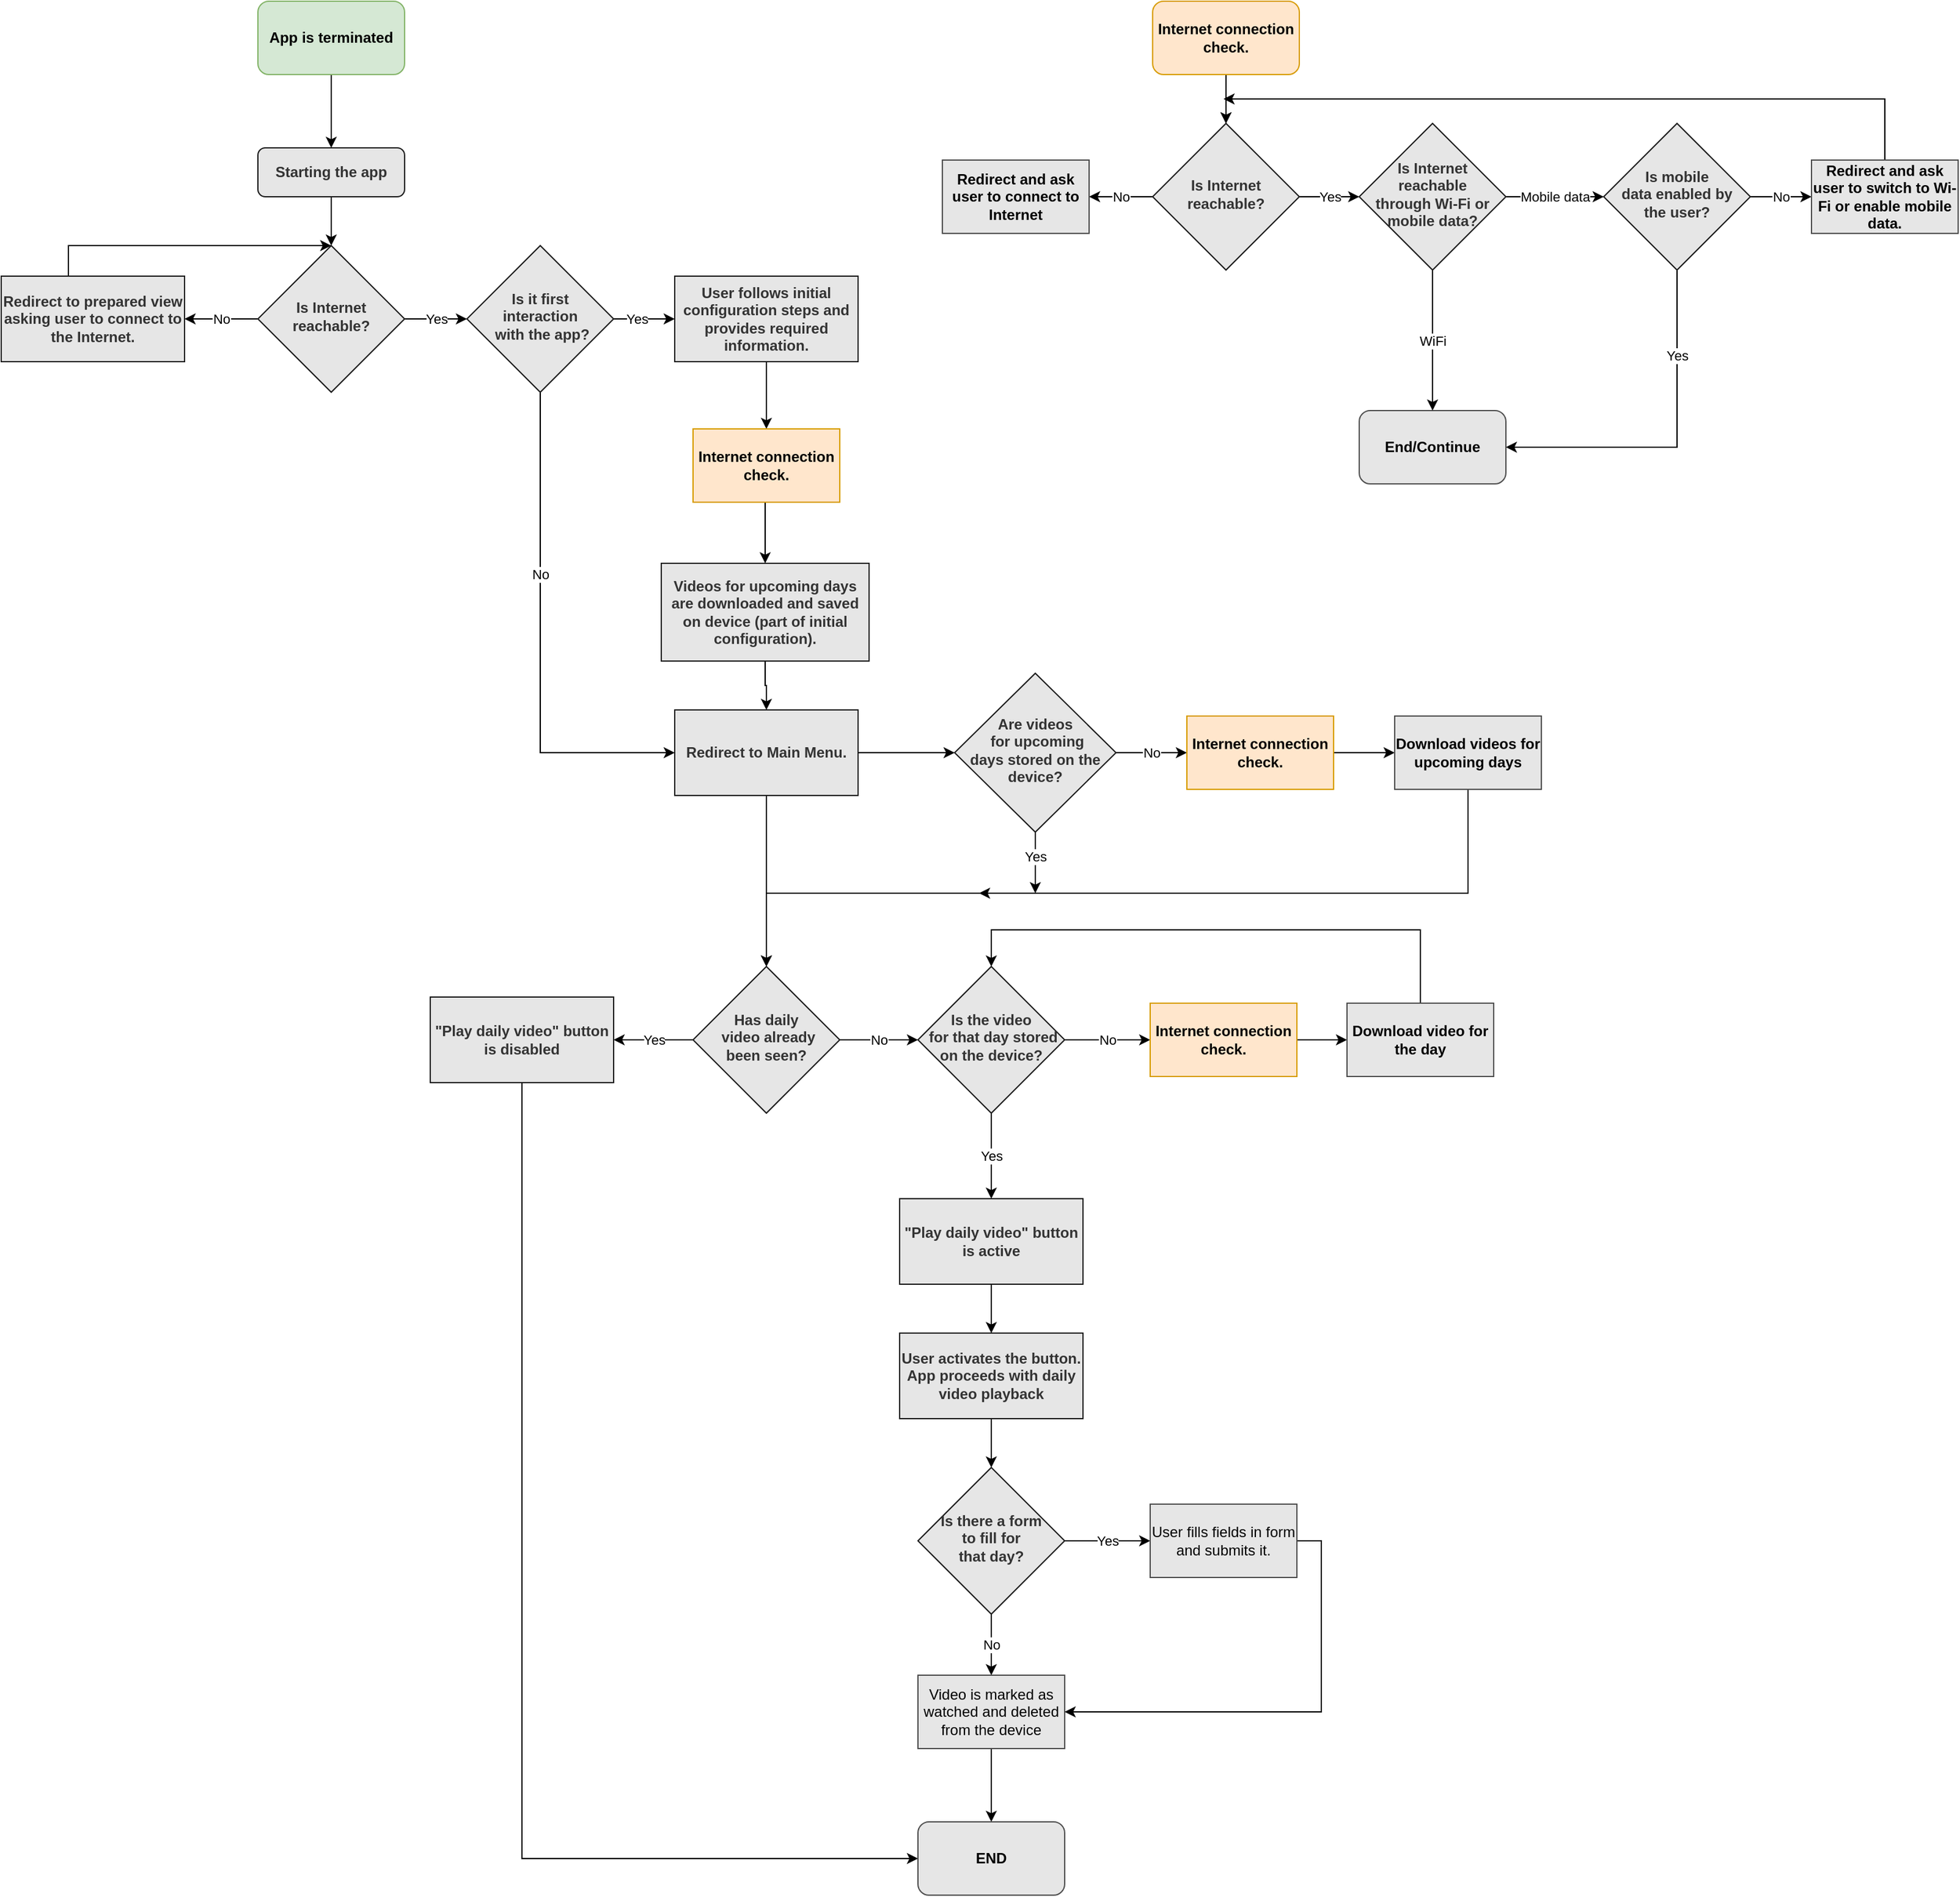 <mxfile version="15.2.7" type="device"><diagram id="C5RBs43oDa-KdzZeNtuy" name="Page-1"><mxGraphModel dx="595" dy="822" grid="1" gridSize="10" guides="1" tooltips="1" connect="1" arrows="1" fold="1" page="1" pageScale="1" pageWidth="827" pageHeight="1169" math="0" shadow="0"><root><mxCell id="WIyWlLk6GJQsqaUBKTNV-0"/><mxCell id="WIyWlLk6GJQsqaUBKTNV-1" parent="WIyWlLk6GJQsqaUBKTNV-0"/><mxCell id="ra0XlHa8dURYZp0XqzB4-2" style="edgeStyle=orthogonalEdgeStyle;rounded=0;orthogonalLoop=1;jettySize=auto;html=1;exitX=0.5;exitY=1;exitDx=0;exitDy=0;entryX=0.5;entryY=0;entryDx=0;entryDy=0;" parent="WIyWlLk6GJQsqaUBKTNV-1" source="ra0XlHa8dURYZp0XqzB4-0" target="ra0XlHa8dURYZp0XqzB4-1" edge="1"><mxGeometry relative="1" as="geometry"/></mxCell><mxCell id="ra0XlHa8dURYZp0XqzB4-0" value="&lt;b&gt;App is terminated&lt;/b&gt;" style="rounded=1;whiteSpace=wrap;html=1;fillColor=#d5e8d4;strokeColor=#82b366;" parent="WIyWlLk6GJQsqaUBKTNV-1" vertex="1"><mxGeometry x="1070" width="120" height="60" as="geometry"/></mxCell><mxCell id="ra0XlHa8dURYZp0XqzB4-12" style="edgeStyle=orthogonalEdgeStyle;rounded=0;orthogonalLoop=1;jettySize=auto;html=1;exitX=0.5;exitY=1;exitDx=0;exitDy=0;entryX=0.5;entryY=0;entryDx=0;entryDy=0;" parent="WIyWlLk6GJQsqaUBKTNV-1" source="ra0XlHa8dURYZp0XqzB4-1" target="ra0XlHa8dURYZp0XqzB4-11" edge="1"><mxGeometry relative="1" as="geometry"/></mxCell><mxCell id="ra0XlHa8dURYZp0XqzB4-1" value="&lt;b&gt;Starting the app&lt;/b&gt;" style="rounded=1;whiteSpace=wrap;html=1;fontSize=12;glass=0;strokeWidth=1;shadow=0;fillColor=#E6E6E6;fontColor=#333333;strokeColor=#1A1A1A;" parent="WIyWlLk6GJQsqaUBKTNV-1" vertex="1"><mxGeometry x="1070" y="120" width="120" height="40" as="geometry"/></mxCell><mxCell id="ra0XlHa8dURYZp0XqzB4-13" value="Yes" style="edgeStyle=orthogonalEdgeStyle;rounded=0;orthogonalLoop=1;jettySize=auto;html=1;exitX=1;exitY=0.5;exitDx=0;exitDy=0;entryX=0;entryY=0.5;entryDx=0;entryDy=0;" parent="WIyWlLk6GJQsqaUBKTNV-1" source="ra0XlHa8dURYZp0XqzB4-11" target="ra0XlHa8dURYZp0XqzB4-19" edge="1"><mxGeometry relative="1" as="geometry"><mxPoint x="1300" y="260" as="targetPoint"/></mxGeometry></mxCell><mxCell id="ra0XlHa8dURYZp0XqzB4-14" value="No" style="edgeStyle=orthogonalEdgeStyle;rounded=0;orthogonalLoop=1;jettySize=auto;html=1;exitX=0;exitY=0.5;exitDx=0;exitDy=0;entryX=1;entryY=0.5;entryDx=0;entryDy=0;" parent="WIyWlLk6GJQsqaUBKTNV-1" source="ra0XlHa8dURYZp0XqzB4-11" target="ra0XlHa8dURYZp0XqzB4-15" edge="1"><mxGeometry relative="1" as="geometry"><mxPoint x="950" y="260" as="targetPoint"/></mxGeometry></mxCell><mxCell id="ra0XlHa8dURYZp0XqzB4-11" value="&lt;b&gt;Is Internet reachable?&lt;/b&gt;" style="rhombus;whiteSpace=wrap;html=1;shadow=0;fontFamily=Helvetica;fontSize=12;align=center;strokeWidth=1;spacing=6;spacingTop=-4;fillColor=#E6E6E6;fontColor=#333333;strokeColor=#1A1A1A;" parent="WIyWlLk6GJQsqaUBKTNV-1" vertex="1"><mxGeometry x="1070" y="200" width="120" height="120" as="geometry"/></mxCell><mxCell id="ra0XlHa8dURYZp0XqzB4-18" style="edgeStyle=orthogonalEdgeStyle;rounded=0;orthogonalLoop=1;jettySize=auto;html=1;exitX=0.5;exitY=0;exitDx=0;exitDy=0;entryX=0.5;entryY=0;entryDx=0;entryDy=0;" parent="WIyWlLk6GJQsqaUBKTNV-1" source="ra0XlHa8dURYZp0XqzB4-15" target="ra0XlHa8dURYZp0XqzB4-11" edge="1"><mxGeometry relative="1" as="geometry"><Array as="points"><mxPoint x="915" y="200"/></Array></mxGeometry></mxCell><mxCell id="ra0XlHa8dURYZp0XqzB4-15" value="&lt;b&gt;Redirect to prepared view asking user to connect to the Internet.&lt;br&gt;&lt;/b&gt;" style="rounded=0;whiteSpace=wrap;html=1;fillColor=#E6E6E6;fontColor=#333333;strokeColor=#1A1A1A;" parent="WIyWlLk6GJQsqaUBKTNV-1" vertex="1"><mxGeometry x="860" y="225" width="150" height="70" as="geometry"/></mxCell><mxCell id="ra0XlHa8dURYZp0XqzB4-20" value="Yes" style="edgeStyle=orthogonalEdgeStyle;rounded=0;orthogonalLoop=1;jettySize=auto;html=1;exitX=1;exitY=0.5;exitDx=0;exitDy=0;entryX=0;entryY=0.5;entryDx=0;entryDy=0;" parent="WIyWlLk6GJQsqaUBKTNV-1" source="ra0XlHa8dURYZp0XqzB4-19" target="ra0XlHa8dURYZp0XqzB4-23" edge="1"><mxGeometry x="-0.24" relative="1" as="geometry"><mxPoint x="1451" y="260" as="targetPoint"/><Array as="points"><mxPoint x="1390" y="260"/><mxPoint x="1390" y="260"/></Array><mxPoint as="offset"/></mxGeometry></mxCell><mxCell id="ra0XlHa8dURYZp0XqzB4-21" value="No" style="edgeStyle=orthogonalEdgeStyle;rounded=0;orthogonalLoop=1;jettySize=auto;html=1;exitX=0.5;exitY=1;exitDx=0;exitDy=0;entryX=0;entryY=0.5;entryDx=0;entryDy=0;" parent="WIyWlLk6GJQsqaUBKTNV-1" source="ra0XlHa8dURYZp0XqzB4-19" target="ra0XlHa8dURYZp0XqzB4-46" edge="1"><mxGeometry x="-0.266" relative="1" as="geometry"><mxPoint x="1301" y="400" as="targetPoint"/><mxPoint as="offset"/></mxGeometry></mxCell><mxCell id="ra0XlHa8dURYZp0XqzB4-19" value="&lt;b&gt;Is it first interaction&lt;br&gt;&amp;nbsp;with the app?&lt;/b&gt;" style="rhombus;whiteSpace=wrap;html=1;shadow=0;fontFamily=Helvetica;fontSize=12;align=center;strokeWidth=1;spacing=6;spacingTop=-4;fillColor=#E6E6E6;fontColor=#333333;strokeColor=#1A1A1A;" parent="WIyWlLk6GJQsqaUBKTNV-1" vertex="1"><mxGeometry x="1241" y="200" width="120" height="120" as="geometry"/></mxCell><mxCell id="ra0XlHa8dURYZp0XqzB4-28" style="edgeStyle=orthogonalEdgeStyle;rounded=0;orthogonalLoop=1;jettySize=auto;html=1;exitX=0.5;exitY=1;exitDx=0;exitDy=0;entryX=0.5;entryY=0;entryDx=0;entryDy=0;" parent="WIyWlLk6GJQsqaUBKTNV-1" source="ra0XlHa8dURYZp0XqzB4-23" target="ra0XlHa8dURYZp0XqzB4-81" edge="1"><mxGeometry relative="1" as="geometry"><mxPoint x="1486" y="370" as="targetPoint"/></mxGeometry></mxCell><mxCell id="ra0XlHa8dURYZp0XqzB4-23" value="&lt;b&gt;User follows initial configuration steps and provides required information.&lt;br&gt;&lt;/b&gt;" style="rounded=0;whiteSpace=wrap;html=1;fillColor=#E6E6E6;fontColor=#333333;strokeColor=#1A1A1A;" parent="WIyWlLk6GJQsqaUBKTNV-1" vertex="1"><mxGeometry x="1411" y="225" width="150" height="70" as="geometry"/></mxCell><mxCell id="ra0XlHa8dURYZp0XqzB4-44" style="edgeStyle=orthogonalEdgeStyle;rounded=0;orthogonalLoop=1;jettySize=auto;html=1;exitX=0.5;exitY=1;exitDx=0;exitDy=0;entryX=0.5;entryY=0;entryDx=0;entryDy=0;" parent="WIyWlLk6GJQsqaUBKTNV-1" source="ra0XlHa8dURYZp0XqzB4-25" target="ra0XlHa8dURYZp0XqzB4-46" edge="1"><mxGeometry relative="1" as="geometry"><mxPoint x="1486" y="620" as="targetPoint"/></mxGeometry></mxCell><mxCell id="ra0XlHa8dURYZp0XqzB4-25" value="&lt;b&gt;Videos for upcoming days are downloaded and saved on device (part of initial configuration).&lt;/b&gt;" style="rounded=0;whiteSpace=wrap;html=1;fillColor=#E6E6E6;fontColor=#333333;strokeColor=#1A1A1A;" parent="WIyWlLk6GJQsqaUBKTNV-1" vertex="1"><mxGeometry x="1400" y="460" width="170" height="80" as="geometry"/></mxCell><mxCell id="ra0XlHa8dURYZp0XqzB4-43" style="edgeStyle=orthogonalEdgeStyle;rounded=0;orthogonalLoop=1;jettySize=auto;html=1;exitX=0.5;exitY=1;exitDx=0;exitDy=0;entryX=0.5;entryY=0;entryDx=0;entryDy=0;" parent="WIyWlLk6GJQsqaUBKTNV-1" source="ra0XlHa8dURYZp0XqzB4-40" target="ra0XlHa8dURYZp0XqzB4-42" edge="1"><mxGeometry relative="1" as="geometry"/></mxCell><mxCell id="ra0XlHa8dURYZp0XqzB4-40" value="&lt;b&gt;Internet connection check.&lt;/b&gt;" style="rounded=1;whiteSpace=wrap;html=1;fillColor=#ffe6cc;strokeColor=#d79b00;" parent="WIyWlLk6GJQsqaUBKTNV-1" vertex="1"><mxGeometry x="1802" width="120" height="60" as="geometry"/></mxCell><mxCell id="ra0XlHa8dURYZp0XqzB4-62" value="No" style="edgeStyle=orthogonalEdgeStyle;rounded=0;orthogonalLoop=1;jettySize=auto;html=1;exitX=0;exitY=0.5;exitDx=0;exitDy=0;entryX=1;entryY=0.5;entryDx=0;entryDy=0;" parent="WIyWlLk6GJQsqaUBKTNV-1" source="ra0XlHa8dURYZp0XqzB4-42" target="ra0XlHa8dURYZp0XqzB4-63" edge="1"><mxGeometry relative="1" as="geometry"><mxPoint x="1721" y="160.333" as="targetPoint"/><Array as="points"><mxPoint x="1802" y="160"/><mxPoint x="1802" y="160"/></Array></mxGeometry></mxCell><mxCell id="ra0XlHa8dURYZp0XqzB4-67" value="Yes" style="edgeStyle=orthogonalEdgeStyle;rounded=0;orthogonalLoop=1;jettySize=auto;html=1;exitX=1;exitY=0.5;exitDx=0;exitDy=0;entryX=0;entryY=0.5;entryDx=0;entryDy=0;" parent="WIyWlLk6GJQsqaUBKTNV-1" source="ra0XlHa8dURYZp0XqzB4-42" target="ra0XlHa8dURYZp0XqzB4-69" edge="1"><mxGeometry relative="1" as="geometry"><mxPoint x="1991" y="160" as="targetPoint"/></mxGeometry></mxCell><mxCell id="ra0XlHa8dURYZp0XqzB4-42" value="&lt;b&gt;Is Internet reachable?&lt;/b&gt;" style="rhombus;whiteSpace=wrap;html=1;shadow=0;fontFamily=Helvetica;fontSize=12;align=center;strokeWidth=1;spacing=6;spacingTop=-4;fillColor=#E6E6E6;fontColor=#333333;strokeColor=#1A1A1A;" parent="WIyWlLk6GJQsqaUBKTNV-1" vertex="1"><mxGeometry x="1802" y="100" width="120" height="120" as="geometry"/></mxCell><mxCell id="ra0XlHa8dURYZp0XqzB4-49" style="edgeStyle=orthogonalEdgeStyle;rounded=0;orthogonalLoop=1;jettySize=auto;html=1;exitX=0.5;exitY=1;exitDx=0;exitDy=0;entryX=0.5;entryY=0;entryDx=0;entryDy=0;" parent="WIyWlLk6GJQsqaUBKTNV-1" source="ra0XlHa8dURYZp0XqzB4-46" target="ra0XlHa8dURYZp0XqzB4-51" edge="1"><mxGeometry relative="1" as="geometry"><mxPoint x="1486" y="800" as="targetPoint"/></mxGeometry></mxCell><mxCell id="ra0XlHa8dURYZp0XqzB4-91" style="edgeStyle=orthogonalEdgeStyle;rounded=0;orthogonalLoop=1;jettySize=auto;html=1;exitX=1;exitY=0.5;exitDx=0;exitDy=0;entryX=0;entryY=0.5;entryDx=0;entryDy=0;" parent="WIyWlLk6GJQsqaUBKTNV-1" source="ra0XlHa8dURYZp0XqzB4-46" target="ra0XlHa8dURYZp0XqzB4-94" edge="1"><mxGeometry relative="1" as="geometry"><mxPoint x="1680" y="615" as="targetPoint"/></mxGeometry></mxCell><mxCell id="ra0XlHa8dURYZp0XqzB4-46" value="&lt;b&gt;Redirect to Main Menu.&lt;br&gt;&lt;/b&gt;" style="rounded=0;whiteSpace=wrap;html=1;fillColor=#E6E6E6;fontColor=#333333;strokeColor=#1A1A1A;" parent="WIyWlLk6GJQsqaUBKTNV-1" vertex="1"><mxGeometry x="1411" y="580" width="150" height="70" as="geometry"/></mxCell><mxCell id="ra0XlHa8dURYZp0XqzB4-52" value="Yes" style="edgeStyle=orthogonalEdgeStyle;rounded=0;orthogonalLoop=1;jettySize=auto;html=1;exitX=0;exitY=0.5;exitDx=0;exitDy=0;entryX=1;entryY=0.5;entryDx=0;entryDy=0;" parent="WIyWlLk6GJQsqaUBKTNV-1" source="ra0XlHa8dURYZp0XqzB4-51" target="ra0XlHa8dURYZp0XqzB4-53" edge="1"><mxGeometry relative="1" as="geometry"><mxPoint x="1360" y="850" as="targetPoint"/></mxGeometry></mxCell><mxCell id="ra0XlHa8dURYZp0XqzB4-54" value="No" style="edgeStyle=orthogonalEdgeStyle;rounded=0;orthogonalLoop=1;jettySize=auto;html=1;exitX=1;exitY=0.5;exitDx=0;exitDy=0;entryX=0;entryY=0.5;entryDx=0;entryDy=0;" parent="WIyWlLk6GJQsqaUBKTNV-1" source="ra0XlHa8dURYZp0XqzB4-51" target="ra0XlHa8dURYZp0XqzB4-56" edge="1"><mxGeometry relative="1" as="geometry"><mxPoint x="1630" y="850" as="targetPoint"/></mxGeometry></mxCell><mxCell id="ra0XlHa8dURYZp0XqzB4-51" value="&lt;b&gt;Has daily&lt;br&gt;&amp;nbsp;video already been seen?&lt;/b&gt;" style="rhombus;whiteSpace=wrap;html=1;shadow=0;fontFamily=Helvetica;fontSize=12;align=center;strokeWidth=1;spacing=6;spacingTop=-4;fillColor=#E6E6E6;fontColor=#333333;strokeColor=#1A1A1A;" parent="WIyWlLk6GJQsqaUBKTNV-1" vertex="1"><mxGeometry x="1426" y="790" width="120" height="120" as="geometry"/></mxCell><mxCell id="ra0XlHa8dURYZp0XqzB4-120" style="edgeStyle=orthogonalEdgeStyle;rounded=0;orthogonalLoop=1;jettySize=auto;html=1;exitX=0.5;exitY=1;exitDx=0;exitDy=0;entryX=0;entryY=0.5;entryDx=0;entryDy=0;verticalAlign=middle;" parent="WIyWlLk6GJQsqaUBKTNV-1" source="ra0XlHa8dURYZp0XqzB4-53" target="ra0XlHa8dURYZp0XqzB4-118" edge="1"><mxGeometry relative="1" as="geometry"/></mxCell><mxCell id="ra0XlHa8dURYZp0XqzB4-53" value="&lt;b&gt;&quot;Play daily video&quot; button is disabled&lt;br&gt;&lt;/b&gt;" style="rounded=0;whiteSpace=wrap;html=1;fillColor=#E6E6E6;fontColor=#333333;strokeColor=#1A1A1A;" parent="WIyWlLk6GJQsqaUBKTNV-1" vertex="1"><mxGeometry x="1211" y="815" width="150" height="70" as="geometry"/></mxCell><mxCell id="ra0XlHa8dURYZp0XqzB4-59" value="Yes" style="edgeStyle=orthogonalEdgeStyle;rounded=0;orthogonalLoop=1;jettySize=auto;html=1;exitX=0.5;exitY=1;exitDx=0;exitDy=0;entryX=0.5;entryY=0;entryDx=0;entryDy=0;" parent="WIyWlLk6GJQsqaUBKTNV-1" source="ra0XlHa8dURYZp0XqzB4-56" target="ra0XlHa8dURYZp0XqzB4-58" edge="1"><mxGeometry relative="1" as="geometry"/></mxCell><mxCell id="ra0XlHa8dURYZp0XqzB4-60" value="No" style="edgeStyle=orthogonalEdgeStyle;rounded=0;orthogonalLoop=1;jettySize=auto;html=1;exitX=1;exitY=0.5;exitDx=0;exitDy=0;entryX=0;entryY=0.5;entryDx=0;entryDy=0;" parent="WIyWlLk6GJQsqaUBKTNV-1" source="ra0XlHa8dURYZp0XqzB4-56" target="ra0XlHa8dURYZp0XqzB4-82" edge="1"><mxGeometry relative="1" as="geometry"><mxPoint x="1800" y="850" as="targetPoint"/></mxGeometry></mxCell><mxCell id="ra0XlHa8dURYZp0XqzB4-56" value="&lt;b&gt;Is the video&lt;br&gt;&amp;nbsp;for that day stored on the device?&lt;/b&gt;" style="rhombus;whiteSpace=wrap;html=1;shadow=0;fontFamily=Helvetica;fontSize=12;align=center;strokeWidth=1;spacing=6;spacingTop=-4;fillColor=#E6E6E6;fontColor=#333333;strokeColor=#1A1A1A;" parent="WIyWlLk6GJQsqaUBKTNV-1" vertex="1"><mxGeometry x="1610" y="790" width="120" height="120" as="geometry"/></mxCell><mxCell id="ra0XlHa8dURYZp0XqzB4-109" style="edgeStyle=orthogonalEdgeStyle;rounded=0;orthogonalLoop=1;jettySize=auto;html=1;exitX=0.5;exitY=1;exitDx=0;exitDy=0;entryX=0.5;entryY=0;entryDx=0;entryDy=0;verticalAlign=middle;" parent="WIyWlLk6GJQsqaUBKTNV-1" source="ra0XlHa8dURYZp0XqzB4-58" target="ra0XlHa8dURYZp0XqzB4-108" edge="1"><mxGeometry relative="1" as="geometry"/></mxCell><mxCell id="ra0XlHa8dURYZp0XqzB4-58" value="&lt;b&gt;&quot;Play daily video&quot; button is active&lt;br&gt;&lt;/b&gt;" style="rounded=0;whiteSpace=wrap;html=1;fillColor=#E6E6E6;fontColor=#333333;strokeColor=#1A1A1A;" parent="WIyWlLk6GJQsqaUBKTNV-1" vertex="1"><mxGeometry x="1595" y="980" width="150" height="70" as="geometry"/></mxCell><mxCell id="ra0XlHa8dURYZp0XqzB4-63" value="&lt;b&gt;Redirect and ask user to connect to Internet&lt;/b&gt;" style="rounded=0;whiteSpace=wrap;html=1;fillColor=#E6E6E6;strokeColor=#4D4D4D;" parent="WIyWlLk6GJQsqaUBKTNV-1" vertex="1"><mxGeometry x="1630" y="130" width="120" height="60" as="geometry"/></mxCell><mxCell id="ra0XlHa8dURYZp0XqzB4-68" value="&lt;b&gt;End/Continue&lt;/b&gt;" style="rounded=1;whiteSpace=wrap;html=1;strokeColor=#4D4D4D;fillColor=#E6E6E6;" parent="WIyWlLk6GJQsqaUBKTNV-1" vertex="1"><mxGeometry x="1971" y="335" width="120" height="60" as="geometry"/></mxCell><mxCell id="ra0XlHa8dURYZp0XqzB4-72" value="WiFi" style="edgeStyle=orthogonalEdgeStyle;rounded=0;orthogonalLoop=1;jettySize=auto;html=1;exitX=0.5;exitY=1;exitDx=0;exitDy=0;entryX=0.5;entryY=0;entryDx=0;entryDy=0;" parent="WIyWlLk6GJQsqaUBKTNV-1" source="ra0XlHa8dURYZp0XqzB4-69" target="ra0XlHa8dURYZp0XqzB4-68" edge="1"><mxGeometry relative="1" as="geometry"><mxPoint x="2041" y="280" as="targetPoint"/></mxGeometry></mxCell><mxCell id="ra0XlHa8dURYZp0XqzB4-73" value="Mobile data" style="edgeStyle=orthogonalEdgeStyle;rounded=0;orthogonalLoop=1;jettySize=auto;html=1;exitX=1;exitY=0.5;exitDx=0;exitDy=0;entryX=0;entryY=0.5;entryDx=0;entryDy=0;" parent="WIyWlLk6GJQsqaUBKTNV-1" source="ra0XlHa8dURYZp0XqzB4-69" target="ra0XlHa8dURYZp0XqzB4-75" edge="1"><mxGeometry relative="1" as="geometry"><mxPoint x="2181" y="160.333" as="targetPoint"/></mxGeometry></mxCell><mxCell id="ra0XlHa8dURYZp0XqzB4-69" value="&lt;b&gt;Is Internet reachable &lt;br&gt;through Wi-Fi or mobile data?&lt;/b&gt;" style="rhombus;whiteSpace=wrap;html=1;shadow=0;fontFamily=Helvetica;fontSize=12;align=center;strokeWidth=1;spacing=6;spacingTop=-4;fillColor=#E6E6E6;fontColor=#333333;strokeColor=#1A1A1A;" parent="WIyWlLk6GJQsqaUBKTNV-1" vertex="1"><mxGeometry x="1971" y="100" width="120" height="120" as="geometry"/></mxCell><mxCell id="ra0XlHa8dURYZp0XqzB4-76" value="Yes" style="edgeStyle=orthogonalEdgeStyle;rounded=0;orthogonalLoop=1;jettySize=auto;html=1;exitX=0.5;exitY=1;exitDx=0;exitDy=0;entryX=1;entryY=0.5;entryDx=0;entryDy=0;" parent="WIyWlLk6GJQsqaUBKTNV-1" source="ra0XlHa8dURYZp0XqzB4-75" target="ra0XlHa8dURYZp0XqzB4-68" edge="1"><mxGeometry x="-0.509" relative="1" as="geometry"><mxPoint as="offset"/></mxGeometry></mxCell><mxCell id="ra0XlHa8dURYZp0XqzB4-79" value="No" style="edgeStyle=orthogonalEdgeStyle;rounded=0;orthogonalLoop=1;jettySize=auto;html=1;exitX=1;exitY=0.5;exitDx=0;exitDy=0;entryX=0;entryY=0.5;entryDx=0;entryDy=0;" parent="WIyWlLk6GJQsqaUBKTNV-1" source="ra0XlHa8dURYZp0XqzB4-75" target="ra0XlHa8dURYZp0XqzB4-78" edge="1"><mxGeometry relative="1" as="geometry"/></mxCell><mxCell id="ra0XlHa8dURYZp0XqzB4-75" value="&lt;b&gt;Is mobile &lt;br&gt;data enabled by the user?&lt;/b&gt;" style="rhombus;whiteSpace=wrap;html=1;shadow=0;fontFamily=Helvetica;fontSize=12;align=center;strokeWidth=1;spacing=6;spacingTop=-4;fillColor=#E6E6E6;fontColor=#333333;strokeColor=#1A1A1A;" parent="WIyWlLk6GJQsqaUBKTNV-1" vertex="1"><mxGeometry x="2171" y="100" width="120" height="120" as="geometry"/></mxCell><mxCell id="ra0XlHa8dURYZp0XqzB4-80" style="edgeStyle=orthogonalEdgeStyle;rounded=0;orthogonalLoop=1;jettySize=auto;html=1;exitX=0.5;exitY=0;exitDx=0;exitDy=0;entryX=0.5;entryY=0;entryDx=0;entryDy=0;" parent="WIyWlLk6GJQsqaUBKTNV-1" source="ra0XlHa8dURYZp0XqzB4-78" target="ra0XlHa8dURYZp0XqzB4-42" edge="1"><mxGeometry relative="1" as="geometry"><mxPoint x="1921" y="80" as="targetPoint"/><Array as="points"><mxPoint x="2401" y="80"/><mxPoint x="1862" y="80"/></Array></mxGeometry></mxCell><mxCell id="ra0XlHa8dURYZp0XqzB4-78" value="&lt;b&gt;Redirect and ask user to switch to Wi-Fi or enable mobile data.&lt;/b&gt;" style="rounded=0;whiteSpace=wrap;html=1;strokeColor=#4D4D4D;fillColor=#E6E6E6;" parent="WIyWlLk6GJQsqaUBKTNV-1" vertex="1"><mxGeometry x="2341" y="130" width="120" height="60" as="geometry"/></mxCell><mxCell id="ra0XlHa8dURYZp0XqzB4-106" style="edgeStyle=orthogonalEdgeStyle;rounded=0;orthogonalLoop=1;jettySize=auto;html=1;exitX=0.5;exitY=1;exitDx=0;exitDy=0;entryX=0.5;entryY=0;entryDx=0;entryDy=0;verticalAlign=middle;" parent="WIyWlLk6GJQsqaUBKTNV-1" source="ra0XlHa8dURYZp0XqzB4-81" target="ra0XlHa8dURYZp0XqzB4-25" edge="1"><mxGeometry relative="1" as="geometry"><Array as="points"><mxPoint x="1485" y="410"/></Array></mxGeometry></mxCell><mxCell id="ra0XlHa8dURYZp0XqzB4-81" value="&lt;b&gt;Internet connection check.&lt;/b&gt;" style="rounded=0;whiteSpace=wrap;html=1;fillColor=#ffe6cc;strokeColor=#d79b00;" parent="WIyWlLk6GJQsqaUBKTNV-1" vertex="1"><mxGeometry x="1426" y="350" width="120" height="60" as="geometry"/></mxCell><mxCell id="ra0XlHa8dURYZp0XqzB4-86" style="edgeStyle=orthogonalEdgeStyle;rounded=0;orthogonalLoop=1;jettySize=auto;html=1;exitX=1;exitY=0.5;exitDx=0;exitDy=0;entryX=0;entryY=0.5;entryDx=0;entryDy=0;" parent="WIyWlLk6GJQsqaUBKTNV-1" source="ra0XlHa8dURYZp0XqzB4-82" target="ra0XlHa8dURYZp0XqzB4-85" edge="1"><mxGeometry relative="1" as="geometry"/></mxCell><mxCell id="ra0XlHa8dURYZp0XqzB4-82" value="&lt;b&gt;Internet connection check.&lt;/b&gt;" style="rounded=0;whiteSpace=wrap;html=1;fillColor=#ffe6cc;strokeColor=#d79b00;" parent="WIyWlLk6GJQsqaUBKTNV-1" vertex="1"><mxGeometry x="1800" y="820" width="120" height="60" as="geometry"/></mxCell><mxCell id="ra0XlHa8dURYZp0XqzB4-89" style="edgeStyle=orthogonalEdgeStyle;rounded=0;orthogonalLoop=1;jettySize=auto;html=1;exitX=0.5;exitY=0;exitDx=0;exitDy=0;entryX=0.5;entryY=0;entryDx=0;entryDy=0;" parent="WIyWlLk6GJQsqaUBKTNV-1" source="ra0XlHa8dURYZp0XqzB4-85" target="ra0XlHa8dURYZp0XqzB4-56" edge="1"><mxGeometry relative="1" as="geometry"><Array as="points"><mxPoint x="2021" y="760"/><mxPoint x="1670" y="760"/></Array></mxGeometry></mxCell><mxCell id="ra0XlHa8dURYZp0XqzB4-85" value="Download video for the day" style="rounded=0;whiteSpace=wrap;html=1;strokeColor=#4D4D4D;fillColor=#E6E6E6;fontStyle=1" parent="WIyWlLk6GJQsqaUBKTNV-1" vertex="1"><mxGeometry x="1961" y="820" width="120" height="60" as="geometry"/></mxCell><mxCell id="ra0XlHa8dURYZp0XqzB4-97" value="No" style="edgeStyle=orthogonalEdgeStyle;rounded=0;orthogonalLoop=1;jettySize=auto;html=1;exitX=1;exitY=0.5;exitDx=0;exitDy=0;entryX=0;entryY=0.5;entryDx=0;entryDy=0;" parent="WIyWlLk6GJQsqaUBKTNV-1" source="ra0XlHa8dURYZp0XqzB4-94" target="ra0XlHa8dURYZp0XqzB4-98" edge="1"><mxGeometry relative="1" as="geometry"><mxPoint x="1840" y="615.333" as="targetPoint"/></mxGeometry></mxCell><mxCell id="ra0XlHa8dURYZp0XqzB4-103" value="Yes" style="edgeStyle=orthogonalEdgeStyle;rounded=0;orthogonalLoop=1;jettySize=auto;html=1;exitX=0.5;exitY=1;exitDx=0;exitDy=0;verticalAlign=middle;" parent="WIyWlLk6GJQsqaUBKTNV-1" source="ra0XlHa8dURYZp0XqzB4-94" edge="1"><mxGeometry x="-0.2" relative="1" as="geometry"><mxPoint x="1706" y="730" as="targetPoint"/><mxPoint as="offset"/></mxGeometry></mxCell><mxCell id="ra0XlHa8dURYZp0XqzB4-94" value="&lt;b&gt;Are videos&lt;br&gt;&amp;nbsp;for upcoming &lt;br&gt;days stored on the device?&lt;/b&gt;" style="rhombus;whiteSpace=wrap;html=1;shadow=0;fontFamily=Helvetica;fontSize=12;align=center;strokeWidth=1;spacing=6;spacingTop=-4;fillColor=#E6E6E6;fontColor=#333333;strokeColor=#1A1A1A;" parent="WIyWlLk6GJQsqaUBKTNV-1" vertex="1"><mxGeometry x="1640" y="550" width="132" height="130" as="geometry"/></mxCell><mxCell id="ra0XlHa8dURYZp0XqzB4-101" style="edgeStyle=orthogonalEdgeStyle;rounded=0;orthogonalLoop=1;jettySize=auto;html=1;exitX=1;exitY=0.5;exitDx=0;exitDy=0;entryX=0;entryY=0.5;entryDx=0;entryDy=0;" parent="WIyWlLk6GJQsqaUBKTNV-1" source="ra0XlHa8dURYZp0XqzB4-98" target="ra0XlHa8dURYZp0XqzB4-100" edge="1"><mxGeometry relative="1" as="geometry"/></mxCell><mxCell id="ra0XlHa8dURYZp0XqzB4-98" value="&lt;b&gt;Internet connection check.&lt;/b&gt;" style="rounded=0;whiteSpace=wrap;html=1;fillColor=#ffe6cc;strokeColor=#d79b00;" parent="WIyWlLk6GJQsqaUBKTNV-1" vertex="1"><mxGeometry x="1830" y="585" width="120" height="60" as="geometry"/></mxCell><mxCell id="ra0XlHa8dURYZp0XqzB4-102" style="edgeStyle=orthogonalEdgeStyle;rounded=0;orthogonalLoop=1;jettySize=auto;html=1;exitX=0.5;exitY=1;exitDx=0;exitDy=0;entryX=0.5;entryY=0;entryDx=0;entryDy=0;" parent="WIyWlLk6GJQsqaUBKTNV-1" source="ra0XlHa8dURYZp0XqzB4-100" target="ra0XlHa8dURYZp0XqzB4-51" edge="1"><mxGeometry relative="1" as="geometry"><Array as="points"><mxPoint x="2060" y="730"/><mxPoint x="1486" y="730"/></Array></mxGeometry></mxCell><mxCell id="ra0XlHa8dURYZp0XqzB4-100" value="&lt;b&gt;Download videos for upcoming days&lt;/b&gt;" style="rounded=0;whiteSpace=wrap;html=1;strokeColor=#4D4D4D;fillColor=#E6E6E6;" parent="WIyWlLk6GJQsqaUBKTNV-1" vertex="1"><mxGeometry x="2000" y="585" width="120" height="60" as="geometry"/></mxCell><mxCell id="ra0XlHa8dURYZp0XqzB4-105" value="" style="endArrow=classic;html=1;verticalAlign=middle;" parent="WIyWlLk6GJQsqaUBKTNV-1" edge="1"><mxGeometry width="50" height="50" relative="1" as="geometry"><mxPoint x="1700" y="730" as="sourcePoint"/><mxPoint x="1660" y="730" as="targetPoint"/></mxGeometry></mxCell><mxCell id="ra0XlHa8dURYZp0XqzB4-107" value="" style="endArrow=classic;html=1;verticalAlign=middle;" parent="WIyWlLk6GJQsqaUBKTNV-1" edge="1"><mxGeometry width="50" height="50" relative="1" as="geometry"><mxPoint x="2010" y="80" as="sourcePoint"/><mxPoint x="1860" y="80" as="targetPoint"/></mxGeometry></mxCell><mxCell id="ra0XlHa8dURYZp0XqzB4-111" style="edgeStyle=orthogonalEdgeStyle;rounded=0;orthogonalLoop=1;jettySize=auto;html=1;exitX=0.5;exitY=1;exitDx=0;exitDy=0;entryX=0.5;entryY=0;entryDx=0;entryDy=0;verticalAlign=middle;" parent="WIyWlLk6GJQsqaUBKTNV-1" source="ra0XlHa8dURYZp0XqzB4-108" target="ra0XlHa8dURYZp0XqzB4-110" edge="1"><mxGeometry relative="1" as="geometry"/></mxCell><mxCell id="ra0XlHa8dURYZp0XqzB4-108" value="&lt;b&gt;User activates the button.&lt;br&gt;App proceeds with daily video playback&lt;br&gt;&lt;/b&gt;" style="rounded=0;whiteSpace=wrap;html=1;fillColor=#E6E6E6;fontColor=#333333;strokeColor=#1A1A1A;" parent="WIyWlLk6GJQsqaUBKTNV-1" vertex="1"><mxGeometry x="1595" y="1090" width="150" height="70" as="geometry"/></mxCell><mxCell id="ra0XlHa8dURYZp0XqzB4-114" value="Yes" style="edgeStyle=orthogonalEdgeStyle;rounded=0;orthogonalLoop=1;jettySize=auto;html=1;exitX=1;exitY=0.5;exitDx=0;exitDy=0;verticalAlign=middle;entryX=0;entryY=0.5;entryDx=0;entryDy=0;" parent="WIyWlLk6GJQsqaUBKTNV-1" source="ra0XlHa8dURYZp0XqzB4-110" target="ra0XlHa8dURYZp0XqzB4-115" edge="1"><mxGeometry relative="1" as="geometry"><mxPoint x="1800" y="1260.353" as="targetPoint"/></mxGeometry></mxCell><mxCell id="ra0XlHa8dURYZp0XqzB4-117" value="No" style="edgeStyle=orthogonalEdgeStyle;rounded=0;orthogonalLoop=1;jettySize=auto;html=1;exitX=0.5;exitY=1;exitDx=0;exitDy=0;entryX=0.5;entryY=0;entryDx=0;entryDy=0;verticalAlign=middle;" parent="WIyWlLk6GJQsqaUBKTNV-1" source="ra0XlHa8dURYZp0XqzB4-110" target="ra0XlHa8dURYZp0XqzB4-113" edge="1"><mxGeometry relative="1" as="geometry"/></mxCell><mxCell id="ra0XlHa8dURYZp0XqzB4-110" value="&lt;b&gt;Is there a form&lt;br&gt;to fill for &lt;br&gt;that day?&lt;/b&gt;" style="rhombus;whiteSpace=wrap;html=1;shadow=0;fontFamily=Helvetica;fontSize=12;align=center;strokeWidth=1;spacing=6;spacingTop=-4;fillColor=#E6E6E6;fontColor=#333333;strokeColor=#1A1A1A;" parent="WIyWlLk6GJQsqaUBKTNV-1" vertex="1"><mxGeometry x="1610" y="1200" width="120" height="120" as="geometry"/></mxCell><mxCell id="ra0XlHa8dURYZp0XqzB4-119" style="edgeStyle=orthogonalEdgeStyle;rounded=0;orthogonalLoop=1;jettySize=auto;html=1;exitX=0.5;exitY=1;exitDx=0;exitDy=0;entryX=0.5;entryY=0;entryDx=0;entryDy=0;verticalAlign=middle;" parent="WIyWlLk6GJQsqaUBKTNV-1" source="ra0XlHa8dURYZp0XqzB4-113" target="ra0XlHa8dURYZp0XqzB4-118" edge="1"><mxGeometry relative="1" as="geometry"/></mxCell><mxCell id="ra0XlHa8dURYZp0XqzB4-113" value="Video is marked as watched and deleted from the device" style="rounded=0;whiteSpace=wrap;html=1;strokeColor=#4D4D4D;fillColor=#E6E6E6;" parent="WIyWlLk6GJQsqaUBKTNV-1" vertex="1"><mxGeometry x="1610" y="1370" width="120" height="60" as="geometry"/></mxCell><mxCell id="ra0XlHa8dURYZp0XqzB4-116" style="edgeStyle=orthogonalEdgeStyle;rounded=0;orthogonalLoop=1;jettySize=auto;html=1;exitX=1;exitY=0.5;exitDx=0;exitDy=0;entryX=1;entryY=0.5;entryDx=0;entryDy=0;verticalAlign=middle;" parent="WIyWlLk6GJQsqaUBKTNV-1" source="ra0XlHa8dURYZp0XqzB4-115" target="ra0XlHa8dURYZp0XqzB4-113" edge="1"><mxGeometry relative="1" as="geometry"/></mxCell><mxCell id="ra0XlHa8dURYZp0XqzB4-115" value="User fills fields in form and submits it." style="rounded=0;whiteSpace=wrap;html=1;strokeColor=#4D4D4D;fillColor=#E6E6E6;" parent="WIyWlLk6GJQsqaUBKTNV-1" vertex="1"><mxGeometry x="1800" y="1230" width="120" height="60" as="geometry"/></mxCell><mxCell id="ra0XlHa8dURYZp0XqzB4-118" value="&lt;b&gt;END&lt;/b&gt;" style="rounded=1;whiteSpace=wrap;html=1;strokeColor=#4D4D4D;fillColor=#E6E6E6;" parent="WIyWlLk6GJQsqaUBKTNV-1" vertex="1"><mxGeometry x="1610" y="1490" width="120" height="60" as="geometry"/></mxCell></root></mxGraphModel></diagram></mxfile>